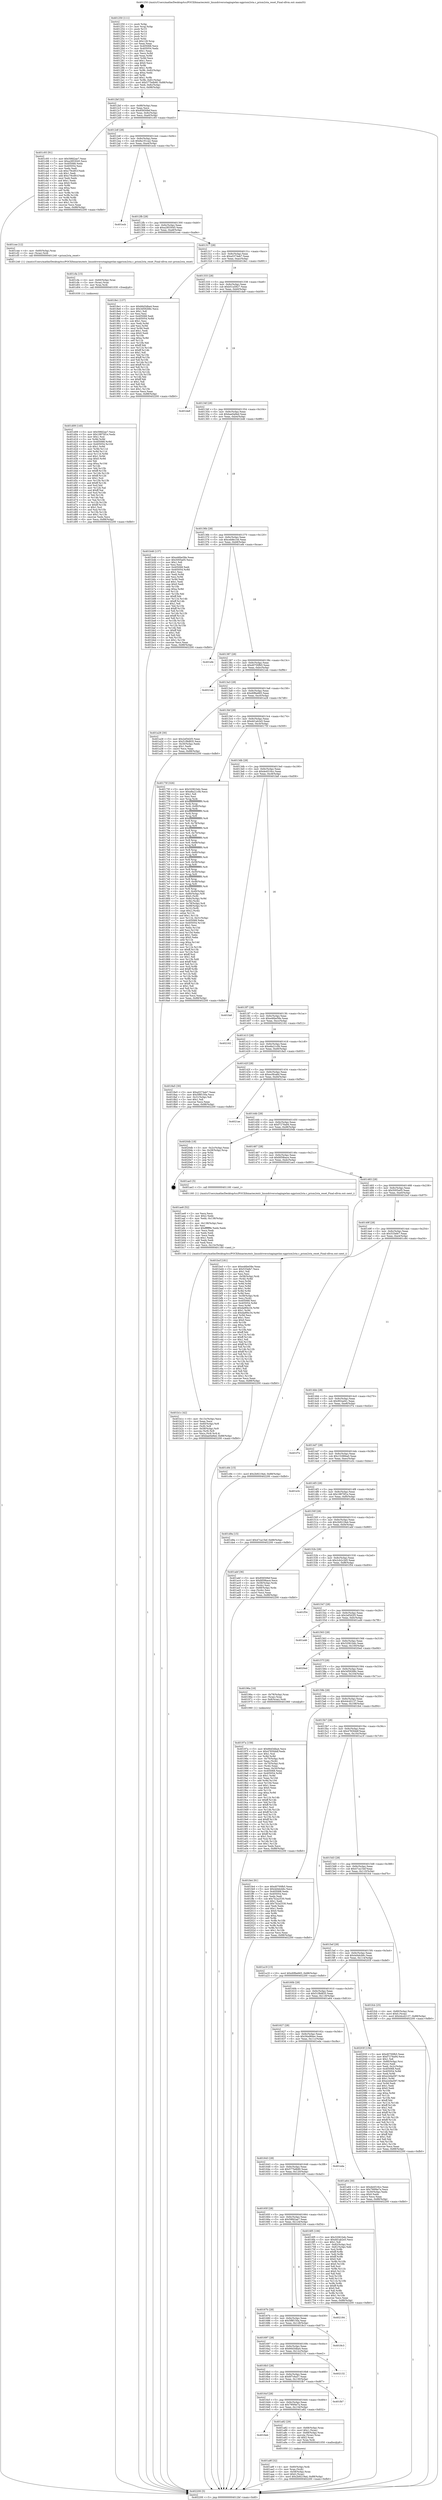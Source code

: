 digraph "0x401250" {
  label = "0x401250 (/mnt/c/Users/mathe/Desktop/tcc/POCII/binaries/extr_linuxdriversstagingwlan-ngprism2sta.c_prism2sta_reset_Final-ollvm.out::main(0))"
  labelloc = "t"
  node[shape=record]

  Entry [label="",width=0.3,height=0.3,shape=circle,fillcolor=black,style=filled]
  "0x4012bf" [label="{
     0x4012bf [32]\l
     | [instrs]\l
     &nbsp;&nbsp;0x4012bf \<+6\>: mov -0x88(%rbp),%eax\l
     &nbsp;&nbsp;0x4012c5 \<+2\>: mov %eax,%ecx\l
     &nbsp;&nbsp;0x4012c7 \<+6\>: sub $0x85650fef,%ecx\l
     &nbsp;&nbsp;0x4012cd \<+6\>: mov %eax,-0x9c(%rbp)\l
     &nbsp;&nbsp;0x4012d3 \<+6\>: mov %ecx,-0xa0(%rbp)\l
     &nbsp;&nbsp;0x4012d9 \<+6\>: je 0000000000401c93 \<main+0xa43\>\l
  }"]
  "0x401c93" [label="{
     0x401c93 [91]\l
     | [instrs]\l
     &nbsp;&nbsp;0x401c93 \<+5\>: mov $0x59fd2ae7,%eax\l
     &nbsp;&nbsp;0x401c98 \<+5\>: mov $0xa2853045,%ecx\l
     &nbsp;&nbsp;0x401c9d \<+7\>: mov 0x405068,%edx\l
     &nbsp;&nbsp;0x401ca4 \<+7\>: mov 0x405054,%esi\l
     &nbsp;&nbsp;0x401cab \<+2\>: mov %edx,%edi\l
     &nbsp;&nbsp;0x401cad \<+6\>: sub $0xc79cd91f,%edi\l
     &nbsp;&nbsp;0x401cb3 \<+3\>: sub $0x1,%edi\l
     &nbsp;&nbsp;0x401cb6 \<+6\>: add $0xc79cd91f,%edi\l
     &nbsp;&nbsp;0x401cbc \<+3\>: imul %edi,%edx\l
     &nbsp;&nbsp;0x401cbf \<+3\>: and $0x1,%edx\l
     &nbsp;&nbsp;0x401cc2 \<+3\>: cmp $0x0,%edx\l
     &nbsp;&nbsp;0x401cc5 \<+4\>: sete %r8b\l
     &nbsp;&nbsp;0x401cc9 \<+3\>: cmp $0xa,%esi\l
     &nbsp;&nbsp;0x401ccc \<+4\>: setl %r9b\l
     &nbsp;&nbsp;0x401cd0 \<+3\>: mov %r8b,%r10b\l
     &nbsp;&nbsp;0x401cd3 \<+3\>: and %r9b,%r10b\l
     &nbsp;&nbsp;0x401cd6 \<+3\>: xor %r9b,%r8b\l
     &nbsp;&nbsp;0x401cd9 \<+3\>: or %r8b,%r10b\l
     &nbsp;&nbsp;0x401cdc \<+4\>: test $0x1,%r10b\l
     &nbsp;&nbsp;0x401ce0 \<+3\>: cmovne %ecx,%eax\l
     &nbsp;&nbsp;0x401ce3 \<+6\>: mov %eax,-0x88(%rbp)\l
     &nbsp;&nbsp;0x401ce9 \<+5\>: jmp 0000000000402200 \<main+0xfb0\>\l
  }"]
  "0x4012df" [label="{
     0x4012df [28]\l
     | [instrs]\l
     &nbsp;&nbsp;0x4012df \<+5\>: jmp 00000000004012e4 \<main+0x94\>\l
     &nbsp;&nbsp;0x4012e4 \<+6\>: mov -0x9c(%rbp),%eax\l
     &nbsp;&nbsp;0x4012ea \<+5\>: sub $0x8a191ca2,%eax\l
     &nbsp;&nbsp;0x4012ef \<+6\>: mov %eax,-0xa4(%rbp)\l
     &nbsp;&nbsp;0x4012f5 \<+6\>: je 0000000000401ecb \<main+0xc7b\>\l
  }"]
  Exit [label="",width=0.3,height=0.3,shape=circle,fillcolor=black,style=filled,peripheries=2]
  "0x401ecb" [label="{
     0x401ecb\l
  }", style=dashed]
  "0x4012fb" [label="{
     0x4012fb [28]\l
     | [instrs]\l
     &nbsp;&nbsp;0x4012fb \<+5\>: jmp 0000000000401300 \<main+0xb0\>\l
     &nbsp;&nbsp;0x401300 \<+6\>: mov -0x9c(%rbp),%eax\l
     &nbsp;&nbsp;0x401306 \<+5\>: sub $0xa2853045,%eax\l
     &nbsp;&nbsp;0x40130b \<+6\>: mov %eax,-0xa8(%rbp)\l
     &nbsp;&nbsp;0x401311 \<+6\>: je 0000000000401cee \<main+0xa9e\>\l
  }"]
  "0x401d09" [label="{
     0x401d09 [145]\l
     | [instrs]\l
     &nbsp;&nbsp;0x401d09 \<+5\>: mov $0x59fd2ae7,%ecx\l
     &nbsp;&nbsp;0x401d0e \<+5\>: mov $0x19870f1e,%edx\l
     &nbsp;&nbsp;0x401d13 \<+3\>: mov $0x1,%sil\l
     &nbsp;&nbsp;0x401d16 \<+3\>: xor %r8d,%r8d\l
     &nbsp;&nbsp;0x401d19 \<+8\>: mov 0x405068,%r9d\l
     &nbsp;&nbsp;0x401d21 \<+8\>: mov 0x405054,%r10d\l
     &nbsp;&nbsp;0x401d29 \<+4\>: sub $0x1,%r8d\l
     &nbsp;&nbsp;0x401d2d \<+3\>: mov %r9d,%r11d\l
     &nbsp;&nbsp;0x401d30 \<+3\>: add %r8d,%r11d\l
     &nbsp;&nbsp;0x401d33 \<+4\>: imul %r11d,%r9d\l
     &nbsp;&nbsp;0x401d37 \<+4\>: and $0x1,%r9d\l
     &nbsp;&nbsp;0x401d3b \<+4\>: cmp $0x0,%r9d\l
     &nbsp;&nbsp;0x401d3f \<+3\>: sete %bl\l
     &nbsp;&nbsp;0x401d42 \<+4\>: cmp $0xa,%r10d\l
     &nbsp;&nbsp;0x401d46 \<+4\>: setl %r14b\l
     &nbsp;&nbsp;0x401d4a \<+3\>: mov %bl,%r15b\l
     &nbsp;&nbsp;0x401d4d \<+4\>: xor $0xff,%r15b\l
     &nbsp;&nbsp;0x401d51 \<+3\>: mov %r14b,%r12b\l
     &nbsp;&nbsp;0x401d54 \<+4\>: xor $0xff,%r12b\l
     &nbsp;&nbsp;0x401d58 \<+4\>: xor $0x1,%sil\l
     &nbsp;&nbsp;0x401d5c \<+3\>: mov %r15b,%r13b\l
     &nbsp;&nbsp;0x401d5f \<+4\>: and $0xff,%r13b\l
     &nbsp;&nbsp;0x401d63 \<+3\>: and %sil,%bl\l
     &nbsp;&nbsp;0x401d66 \<+3\>: mov %r12b,%al\l
     &nbsp;&nbsp;0x401d69 \<+2\>: and $0xff,%al\l
     &nbsp;&nbsp;0x401d6b \<+3\>: and %sil,%r14b\l
     &nbsp;&nbsp;0x401d6e \<+3\>: or %bl,%r13b\l
     &nbsp;&nbsp;0x401d71 \<+3\>: or %r14b,%al\l
     &nbsp;&nbsp;0x401d74 \<+3\>: xor %al,%r13b\l
     &nbsp;&nbsp;0x401d77 \<+3\>: or %r12b,%r15b\l
     &nbsp;&nbsp;0x401d7a \<+4\>: xor $0xff,%r15b\l
     &nbsp;&nbsp;0x401d7e \<+4\>: or $0x1,%sil\l
     &nbsp;&nbsp;0x401d82 \<+3\>: and %sil,%r15b\l
     &nbsp;&nbsp;0x401d85 \<+3\>: or %r15b,%r13b\l
     &nbsp;&nbsp;0x401d88 \<+4\>: test $0x1,%r13b\l
     &nbsp;&nbsp;0x401d8c \<+3\>: cmovne %edx,%ecx\l
     &nbsp;&nbsp;0x401d8f \<+6\>: mov %ecx,-0x88(%rbp)\l
     &nbsp;&nbsp;0x401d95 \<+5\>: jmp 0000000000402200 \<main+0xfb0\>\l
  }"]
  "0x401cee" [label="{
     0x401cee [12]\l
     | [instrs]\l
     &nbsp;&nbsp;0x401cee \<+4\>: mov -0x60(%rbp),%rax\l
     &nbsp;&nbsp;0x401cf2 \<+3\>: mov (%rax),%rdi\l
     &nbsp;&nbsp;0x401cf5 \<+5\>: call 0000000000401240 \<prism2sta_reset\>\l
     | [calls]\l
     &nbsp;&nbsp;0x401240 \{1\} (/mnt/c/Users/mathe/Desktop/tcc/POCII/binaries/extr_linuxdriversstagingwlan-ngprism2sta.c_prism2sta_reset_Final-ollvm.out::prism2sta_reset)\l
  }"]
  "0x401317" [label="{
     0x401317 [28]\l
     | [instrs]\l
     &nbsp;&nbsp;0x401317 \<+5\>: jmp 000000000040131c \<main+0xcc\>\l
     &nbsp;&nbsp;0x40131c \<+6\>: mov -0x9c(%rbp),%eax\l
     &nbsp;&nbsp;0x401322 \<+5\>: sub $0xa5374ab7,%eax\l
     &nbsp;&nbsp;0x401327 \<+6\>: mov %eax,-0xac(%rbp)\l
     &nbsp;&nbsp;0x40132d \<+6\>: je 00000000004018e1 \<main+0x691\>\l
  }"]
  "0x401cfa" [label="{
     0x401cfa [15]\l
     | [instrs]\l
     &nbsp;&nbsp;0x401cfa \<+4\>: mov -0x60(%rbp),%rax\l
     &nbsp;&nbsp;0x401cfe \<+3\>: mov (%rax),%rax\l
     &nbsp;&nbsp;0x401d01 \<+3\>: mov %rax,%rdi\l
     &nbsp;&nbsp;0x401d04 \<+5\>: call 0000000000401030 \<free@plt\>\l
     | [calls]\l
     &nbsp;&nbsp;0x401030 \{1\} (unknown)\l
  }"]
  "0x4018e1" [label="{
     0x4018e1 [137]\l
     | [instrs]\l
     &nbsp;&nbsp;0x4018e1 \<+5\>: mov $0x66d3dba4,%eax\l
     &nbsp;&nbsp;0x4018e6 \<+5\>: mov $0x3d59268c,%ecx\l
     &nbsp;&nbsp;0x4018eb \<+2\>: mov $0x1,%dl\l
     &nbsp;&nbsp;0x4018ed \<+2\>: xor %esi,%esi\l
     &nbsp;&nbsp;0x4018ef \<+7\>: mov 0x405068,%edi\l
     &nbsp;&nbsp;0x4018f6 \<+8\>: mov 0x405054,%r8d\l
     &nbsp;&nbsp;0x4018fe \<+3\>: sub $0x1,%esi\l
     &nbsp;&nbsp;0x401901 \<+3\>: mov %edi,%r9d\l
     &nbsp;&nbsp;0x401904 \<+3\>: add %esi,%r9d\l
     &nbsp;&nbsp;0x401907 \<+4\>: imul %r9d,%edi\l
     &nbsp;&nbsp;0x40190b \<+3\>: and $0x1,%edi\l
     &nbsp;&nbsp;0x40190e \<+3\>: cmp $0x0,%edi\l
     &nbsp;&nbsp;0x401911 \<+4\>: sete %r10b\l
     &nbsp;&nbsp;0x401915 \<+4\>: cmp $0xa,%r8d\l
     &nbsp;&nbsp;0x401919 \<+4\>: setl %r11b\l
     &nbsp;&nbsp;0x40191d \<+3\>: mov %r10b,%bl\l
     &nbsp;&nbsp;0x401920 \<+3\>: xor $0xff,%bl\l
     &nbsp;&nbsp;0x401923 \<+3\>: mov %r11b,%r14b\l
     &nbsp;&nbsp;0x401926 \<+4\>: xor $0xff,%r14b\l
     &nbsp;&nbsp;0x40192a \<+3\>: xor $0x1,%dl\l
     &nbsp;&nbsp;0x40192d \<+3\>: mov %bl,%r15b\l
     &nbsp;&nbsp;0x401930 \<+4\>: and $0xff,%r15b\l
     &nbsp;&nbsp;0x401934 \<+3\>: and %dl,%r10b\l
     &nbsp;&nbsp;0x401937 \<+3\>: mov %r14b,%r12b\l
     &nbsp;&nbsp;0x40193a \<+4\>: and $0xff,%r12b\l
     &nbsp;&nbsp;0x40193e \<+3\>: and %dl,%r11b\l
     &nbsp;&nbsp;0x401941 \<+3\>: or %r10b,%r15b\l
     &nbsp;&nbsp;0x401944 \<+3\>: or %r11b,%r12b\l
     &nbsp;&nbsp;0x401947 \<+3\>: xor %r12b,%r15b\l
     &nbsp;&nbsp;0x40194a \<+3\>: or %r14b,%bl\l
     &nbsp;&nbsp;0x40194d \<+3\>: xor $0xff,%bl\l
     &nbsp;&nbsp;0x401950 \<+3\>: or $0x1,%dl\l
     &nbsp;&nbsp;0x401953 \<+2\>: and %dl,%bl\l
     &nbsp;&nbsp;0x401955 \<+3\>: or %bl,%r15b\l
     &nbsp;&nbsp;0x401958 \<+4\>: test $0x1,%r15b\l
     &nbsp;&nbsp;0x40195c \<+3\>: cmovne %ecx,%eax\l
     &nbsp;&nbsp;0x40195f \<+6\>: mov %eax,-0x88(%rbp)\l
     &nbsp;&nbsp;0x401965 \<+5\>: jmp 0000000000402200 \<main+0xfb0\>\l
  }"]
  "0x401333" [label="{
     0x401333 [28]\l
     | [instrs]\l
     &nbsp;&nbsp;0x401333 \<+5\>: jmp 0000000000401338 \<main+0xe8\>\l
     &nbsp;&nbsp;0x401338 \<+6\>: mov -0x9c(%rbp),%eax\l
     &nbsp;&nbsp;0x40133e \<+5\>: sub $0xb51a5827,%eax\l
     &nbsp;&nbsp;0x401343 \<+6\>: mov %eax,-0xb0(%rbp)\l
     &nbsp;&nbsp;0x401349 \<+6\>: je 0000000000401da9 \<main+0xb59\>\l
  }"]
  "0x401b1c" [label="{
     0x401b1c [42]\l
     | [instrs]\l
     &nbsp;&nbsp;0x401b1c \<+6\>: mov -0x13c(%rbp),%ecx\l
     &nbsp;&nbsp;0x401b22 \<+3\>: imul %eax,%ecx\l
     &nbsp;&nbsp;0x401b25 \<+4\>: mov -0x60(%rbp),%r8\l
     &nbsp;&nbsp;0x401b29 \<+3\>: mov (%r8),%r8\l
     &nbsp;&nbsp;0x401b2c \<+4\>: mov -0x58(%rbp),%r9\l
     &nbsp;&nbsp;0x401b30 \<+3\>: movslq (%r9),%r9\l
     &nbsp;&nbsp;0x401b33 \<+4\>: mov %ecx,(%r8,%r9,4)\l
     &nbsp;&nbsp;0x401b37 \<+10\>: movl $0xbae0a9ed,-0x88(%rbp)\l
     &nbsp;&nbsp;0x401b41 \<+5\>: jmp 0000000000402200 \<main+0xfb0\>\l
  }"]
  "0x401da9" [label="{
     0x401da9\l
  }", style=dashed]
  "0x40134f" [label="{
     0x40134f [28]\l
     | [instrs]\l
     &nbsp;&nbsp;0x40134f \<+5\>: jmp 0000000000401354 \<main+0x104\>\l
     &nbsp;&nbsp;0x401354 \<+6\>: mov -0x9c(%rbp),%eax\l
     &nbsp;&nbsp;0x40135a \<+5\>: sub $0xbae0a9ed,%eax\l
     &nbsp;&nbsp;0x40135f \<+6\>: mov %eax,-0xb4(%rbp)\l
     &nbsp;&nbsp;0x401365 \<+6\>: je 0000000000401b46 \<main+0x8f6\>\l
  }"]
  "0x401ae8" [label="{
     0x401ae8 [52]\l
     | [instrs]\l
     &nbsp;&nbsp;0x401ae8 \<+2\>: xor %ecx,%ecx\l
     &nbsp;&nbsp;0x401aea \<+5\>: mov $0x2,%edx\l
     &nbsp;&nbsp;0x401aef \<+6\>: mov %edx,-0x138(%rbp)\l
     &nbsp;&nbsp;0x401af5 \<+1\>: cltd\l
     &nbsp;&nbsp;0x401af6 \<+6\>: mov -0x138(%rbp),%esi\l
     &nbsp;&nbsp;0x401afc \<+2\>: idiv %esi\l
     &nbsp;&nbsp;0x401afe \<+6\>: imul $0xfffffffe,%edx,%edx\l
     &nbsp;&nbsp;0x401b04 \<+2\>: mov %ecx,%edi\l
     &nbsp;&nbsp;0x401b06 \<+2\>: sub %edx,%edi\l
     &nbsp;&nbsp;0x401b08 \<+2\>: mov %ecx,%edx\l
     &nbsp;&nbsp;0x401b0a \<+3\>: sub $0x1,%edx\l
     &nbsp;&nbsp;0x401b0d \<+2\>: add %edx,%edi\l
     &nbsp;&nbsp;0x401b0f \<+2\>: sub %edi,%ecx\l
     &nbsp;&nbsp;0x401b11 \<+6\>: mov %ecx,-0x13c(%rbp)\l
     &nbsp;&nbsp;0x401b17 \<+5\>: call 0000000000401160 \<next_i\>\l
     | [calls]\l
     &nbsp;&nbsp;0x401160 \{1\} (/mnt/c/Users/mathe/Desktop/tcc/POCII/binaries/extr_linuxdriversstagingwlan-ngprism2sta.c_prism2sta_reset_Final-ollvm.out::next_i)\l
  }"]
  "0x401b46" [label="{
     0x401b46 [137]\l
     | [instrs]\l
     &nbsp;&nbsp;0x401b46 \<+5\>: mov $0xe46be58e,%eax\l
     &nbsp;&nbsp;0x401b4b \<+5\>: mov $0x5005a05,%ecx\l
     &nbsp;&nbsp;0x401b50 \<+2\>: mov $0x1,%dl\l
     &nbsp;&nbsp;0x401b52 \<+2\>: xor %esi,%esi\l
     &nbsp;&nbsp;0x401b54 \<+7\>: mov 0x405068,%edi\l
     &nbsp;&nbsp;0x401b5b \<+8\>: mov 0x405054,%r8d\l
     &nbsp;&nbsp;0x401b63 \<+3\>: sub $0x1,%esi\l
     &nbsp;&nbsp;0x401b66 \<+3\>: mov %edi,%r9d\l
     &nbsp;&nbsp;0x401b69 \<+3\>: add %esi,%r9d\l
     &nbsp;&nbsp;0x401b6c \<+4\>: imul %r9d,%edi\l
     &nbsp;&nbsp;0x401b70 \<+3\>: and $0x1,%edi\l
     &nbsp;&nbsp;0x401b73 \<+3\>: cmp $0x0,%edi\l
     &nbsp;&nbsp;0x401b76 \<+4\>: sete %r10b\l
     &nbsp;&nbsp;0x401b7a \<+4\>: cmp $0xa,%r8d\l
     &nbsp;&nbsp;0x401b7e \<+4\>: setl %r11b\l
     &nbsp;&nbsp;0x401b82 \<+3\>: mov %r10b,%bl\l
     &nbsp;&nbsp;0x401b85 \<+3\>: xor $0xff,%bl\l
     &nbsp;&nbsp;0x401b88 \<+3\>: mov %r11b,%r14b\l
     &nbsp;&nbsp;0x401b8b \<+4\>: xor $0xff,%r14b\l
     &nbsp;&nbsp;0x401b8f \<+3\>: xor $0x1,%dl\l
     &nbsp;&nbsp;0x401b92 \<+3\>: mov %bl,%r15b\l
     &nbsp;&nbsp;0x401b95 \<+4\>: and $0xff,%r15b\l
     &nbsp;&nbsp;0x401b99 \<+3\>: and %dl,%r10b\l
     &nbsp;&nbsp;0x401b9c \<+3\>: mov %r14b,%r12b\l
     &nbsp;&nbsp;0x401b9f \<+4\>: and $0xff,%r12b\l
     &nbsp;&nbsp;0x401ba3 \<+3\>: and %dl,%r11b\l
     &nbsp;&nbsp;0x401ba6 \<+3\>: or %r10b,%r15b\l
     &nbsp;&nbsp;0x401ba9 \<+3\>: or %r11b,%r12b\l
     &nbsp;&nbsp;0x401bac \<+3\>: xor %r12b,%r15b\l
     &nbsp;&nbsp;0x401baf \<+3\>: or %r14b,%bl\l
     &nbsp;&nbsp;0x401bb2 \<+3\>: xor $0xff,%bl\l
     &nbsp;&nbsp;0x401bb5 \<+3\>: or $0x1,%dl\l
     &nbsp;&nbsp;0x401bb8 \<+2\>: and %dl,%bl\l
     &nbsp;&nbsp;0x401bba \<+3\>: or %bl,%r15b\l
     &nbsp;&nbsp;0x401bbd \<+4\>: test $0x1,%r15b\l
     &nbsp;&nbsp;0x401bc1 \<+3\>: cmovne %ecx,%eax\l
     &nbsp;&nbsp;0x401bc4 \<+6\>: mov %eax,-0x88(%rbp)\l
     &nbsp;&nbsp;0x401bca \<+5\>: jmp 0000000000402200 \<main+0xfb0\>\l
  }"]
  "0x40136b" [label="{
     0x40136b [28]\l
     | [instrs]\l
     &nbsp;&nbsp;0x40136b \<+5\>: jmp 0000000000401370 \<main+0x120\>\l
     &nbsp;&nbsp;0x401370 \<+6\>: mov -0x9c(%rbp),%eax\l
     &nbsp;&nbsp;0x401376 \<+5\>: sub $0xceb8e144,%eax\l
     &nbsp;&nbsp;0x40137b \<+6\>: mov %eax,-0xb8(%rbp)\l
     &nbsp;&nbsp;0x401381 \<+6\>: je 0000000000401efe \<main+0xcae\>\l
  }"]
  "0x401a9f" [label="{
     0x401a9f [32]\l
     | [instrs]\l
     &nbsp;&nbsp;0x401a9f \<+4\>: mov -0x60(%rbp),%rdi\l
     &nbsp;&nbsp;0x401aa3 \<+3\>: mov %rax,(%rdi)\l
     &nbsp;&nbsp;0x401aa6 \<+4\>: mov -0x58(%rbp),%rax\l
     &nbsp;&nbsp;0x401aaa \<+6\>: movl $0x0,(%rax)\l
     &nbsp;&nbsp;0x401ab0 \<+10\>: movl $0x2b9219a4,-0x88(%rbp)\l
     &nbsp;&nbsp;0x401aba \<+5\>: jmp 0000000000402200 \<main+0xfb0\>\l
  }"]
  "0x401efe" [label="{
     0x401efe\l
  }", style=dashed]
  "0x401387" [label="{
     0x401387 [28]\l
     | [instrs]\l
     &nbsp;&nbsp;0x401387 \<+5\>: jmp 000000000040138c \<main+0x13c\>\l
     &nbsp;&nbsp;0x40138c \<+6\>: mov -0x9c(%rbp),%eax\l
     &nbsp;&nbsp;0x401392 \<+5\>: sub $0xd0700fb5,%eax\l
     &nbsp;&nbsp;0x401397 \<+6\>: mov %eax,-0xbc(%rbp)\l
     &nbsp;&nbsp;0x40139d \<+6\>: je 00000000004021eb \<main+0xf9b\>\l
  }"]
  "0x4016eb" [label="{
     0x4016eb\l
  }", style=dashed]
  "0x4021eb" [label="{
     0x4021eb\l
  }", style=dashed]
  "0x4013a3" [label="{
     0x4013a3 [28]\l
     | [instrs]\l
     &nbsp;&nbsp;0x4013a3 \<+5\>: jmp 00000000004013a8 \<main+0x158\>\l
     &nbsp;&nbsp;0x4013a8 \<+6\>: mov -0x9c(%rbp),%eax\l
     &nbsp;&nbsp;0x4013ae \<+5\>: sub $0xd0fbe665,%eax\l
     &nbsp;&nbsp;0x4013b3 \<+6\>: mov %eax,-0xc0(%rbp)\l
     &nbsp;&nbsp;0x4013b9 \<+6\>: je 0000000000401a28 \<main+0x7d8\>\l
  }"]
  "0x401a82" [label="{
     0x401a82 [29]\l
     | [instrs]\l
     &nbsp;&nbsp;0x401a82 \<+4\>: mov -0x68(%rbp),%rax\l
     &nbsp;&nbsp;0x401a86 \<+6\>: movl $0x1,(%rax)\l
     &nbsp;&nbsp;0x401a8c \<+4\>: mov -0x68(%rbp),%rax\l
     &nbsp;&nbsp;0x401a90 \<+3\>: movslq (%rax),%rax\l
     &nbsp;&nbsp;0x401a93 \<+4\>: shl $0x2,%rax\l
     &nbsp;&nbsp;0x401a97 \<+3\>: mov %rax,%rdi\l
     &nbsp;&nbsp;0x401a9a \<+5\>: call 0000000000401050 \<malloc@plt\>\l
     | [calls]\l
     &nbsp;&nbsp;0x401050 \{1\} (unknown)\l
  }"]
  "0x401a28" [label="{
     0x401a28 [30]\l
     | [instrs]\l
     &nbsp;&nbsp;0x401a28 \<+5\>: mov $0x2ef3d2f3,%eax\l
     &nbsp;&nbsp;0x401a2d \<+5\>: mov $0x51f8d835,%ecx\l
     &nbsp;&nbsp;0x401a32 \<+3\>: mov -0x30(%rbp),%edx\l
     &nbsp;&nbsp;0x401a35 \<+3\>: cmp $0x1,%edx\l
     &nbsp;&nbsp;0x401a38 \<+3\>: cmovl %ecx,%eax\l
     &nbsp;&nbsp;0x401a3b \<+6\>: mov %eax,-0x88(%rbp)\l
     &nbsp;&nbsp;0x401a41 \<+5\>: jmp 0000000000402200 \<main+0xfb0\>\l
  }"]
  "0x4013bf" [label="{
     0x4013bf [28]\l
     | [instrs]\l
     &nbsp;&nbsp;0x4013bf \<+5\>: jmp 00000000004013c4 \<main+0x174\>\l
     &nbsp;&nbsp;0x4013c4 \<+6\>: mov -0x9c(%rbp),%eax\l
     &nbsp;&nbsp;0x4013ca \<+5\>: sub $0xdd1ab2e5,%eax\l
     &nbsp;&nbsp;0x4013cf \<+6\>: mov %eax,-0xc4(%rbp)\l
     &nbsp;&nbsp;0x4013d5 \<+6\>: je 000000000040175f \<main+0x50f\>\l
  }"]
  "0x4016cf" [label="{
     0x4016cf [28]\l
     | [instrs]\l
     &nbsp;&nbsp;0x4016cf \<+5\>: jmp 00000000004016d4 \<main+0x484\>\l
     &nbsp;&nbsp;0x4016d4 \<+6\>: mov -0x9c(%rbp),%eax\l
     &nbsp;&nbsp;0x4016da \<+5\>: sub $0x790f4e7a,%eax\l
     &nbsp;&nbsp;0x4016df \<+6\>: mov %eax,-0x134(%rbp)\l
     &nbsp;&nbsp;0x4016e5 \<+6\>: je 0000000000401a82 \<main+0x832\>\l
  }"]
  "0x40175f" [label="{
     0x40175f [326]\l
     | [instrs]\l
     &nbsp;&nbsp;0x40175f \<+5\>: mov $0x32061bdc,%eax\l
     &nbsp;&nbsp;0x401764 \<+5\>: mov $0xe8a21c0b,%ecx\l
     &nbsp;&nbsp;0x401769 \<+2\>: mov $0x1,%dl\l
     &nbsp;&nbsp;0x40176b \<+2\>: xor %esi,%esi\l
     &nbsp;&nbsp;0x40176d \<+3\>: mov %rsp,%rdi\l
     &nbsp;&nbsp;0x401770 \<+4\>: add $0xfffffffffffffff0,%rdi\l
     &nbsp;&nbsp;0x401774 \<+3\>: mov %rdi,%rsp\l
     &nbsp;&nbsp;0x401777 \<+4\>: mov %rdi,-0x80(%rbp)\l
     &nbsp;&nbsp;0x40177b \<+3\>: mov %rsp,%rdi\l
     &nbsp;&nbsp;0x40177e \<+4\>: add $0xfffffffffffffff0,%rdi\l
     &nbsp;&nbsp;0x401782 \<+3\>: mov %rdi,%rsp\l
     &nbsp;&nbsp;0x401785 \<+3\>: mov %rsp,%r8\l
     &nbsp;&nbsp;0x401788 \<+4\>: add $0xfffffffffffffff0,%r8\l
     &nbsp;&nbsp;0x40178c \<+3\>: mov %r8,%rsp\l
     &nbsp;&nbsp;0x40178f \<+4\>: mov %r8,-0x78(%rbp)\l
     &nbsp;&nbsp;0x401793 \<+3\>: mov %rsp,%r8\l
     &nbsp;&nbsp;0x401796 \<+4\>: add $0xfffffffffffffff0,%r8\l
     &nbsp;&nbsp;0x40179a \<+3\>: mov %r8,%rsp\l
     &nbsp;&nbsp;0x40179d \<+4\>: mov %r8,-0x70(%rbp)\l
     &nbsp;&nbsp;0x4017a1 \<+3\>: mov %rsp,%r8\l
     &nbsp;&nbsp;0x4017a4 \<+4\>: add $0xfffffffffffffff0,%r8\l
     &nbsp;&nbsp;0x4017a8 \<+3\>: mov %r8,%rsp\l
     &nbsp;&nbsp;0x4017ab \<+4\>: mov %r8,-0x68(%rbp)\l
     &nbsp;&nbsp;0x4017af \<+3\>: mov %rsp,%r8\l
     &nbsp;&nbsp;0x4017b2 \<+4\>: add $0xfffffffffffffff0,%r8\l
     &nbsp;&nbsp;0x4017b6 \<+3\>: mov %r8,%rsp\l
     &nbsp;&nbsp;0x4017b9 \<+4\>: mov %r8,-0x60(%rbp)\l
     &nbsp;&nbsp;0x4017bd \<+3\>: mov %rsp,%r8\l
     &nbsp;&nbsp;0x4017c0 \<+4\>: add $0xfffffffffffffff0,%r8\l
     &nbsp;&nbsp;0x4017c4 \<+3\>: mov %r8,%rsp\l
     &nbsp;&nbsp;0x4017c7 \<+4\>: mov %r8,-0x58(%rbp)\l
     &nbsp;&nbsp;0x4017cb \<+3\>: mov %rsp,%r8\l
     &nbsp;&nbsp;0x4017ce \<+4\>: add $0xfffffffffffffff0,%r8\l
     &nbsp;&nbsp;0x4017d2 \<+3\>: mov %r8,%rsp\l
     &nbsp;&nbsp;0x4017d5 \<+4\>: mov %r8,-0x50(%rbp)\l
     &nbsp;&nbsp;0x4017d9 \<+3\>: mov %rsp,%r8\l
     &nbsp;&nbsp;0x4017dc \<+4\>: add $0xfffffffffffffff0,%r8\l
     &nbsp;&nbsp;0x4017e0 \<+3\>: mov %r8,%rsp\l
     &nbsp;&nbsp;0x4017e3 \<+4\>: mov %r8,-0x48(%rbp)\l
     &nbsp;&nbsp;0x4017e7 \<+3\>: mov %rsp,%r8\l
     &nbsp;&nbsp;0x4017ea \<+4\>: add $0xfffffffffffffff0,%r8\l
     &nbsp;&nbsp;0x4017ee \<+3\>: mov %r8,%rsp\l
     &nbsp;&nbsp;0x4017f1 \<+4\>: mov %r8,-0x40(%rbp)\l
     &nbsp;&nbsp;0x4017f5 \<+4\>: mov -0x80(%rbp),%r8\l
     &nbsp;&nbsp;0x4017f9 \<+7\>: movl $0x0,(%r8)\l
     &nbsp;&nbsp;0x401800 \<+7\>: mov -0x8c(%rbp),%r9d\l
     &nbsp;&nbsp;0x401807 \<+3\>: mov %r9d,(%rdi)\l
     &nbsp;&nbsp;0x40180a \<+4\>: mov -0x78(%rbp),%r8\l
     &nbsp;&nbsp;0x40180e \<+7\>: mov -0x98(%rbp),%r10\l
     &nbsp;&nbsp;0x401815 \<+3\>: mov %r10,(%r8)\l
     &nbsp;&nbsp;0x401818 \<+3\>: cmpl $0x2,(%rdi)\l
     &nbsp;&nbsp;0x40181b \<+4\>: setne %r11b\l
     &nbsp;&nbsp;0x40181f \<+4\>: and $0x1,%r11b\l
     &nbsp;&nbsp;0x401823 \<+4\>: mov %r11b,-0x31(%rbp)\l
     &nbsp;&nbsp;0x401827 \<+7\>: mov 0x405068,%ebx\l
     &nbsp;&nbsp;0x40182e \<+8\>: mov 0x405054,%r14d\l
     &nbsp;&nbsp;0x401836 \<+3\>: sub $0x1,%esi\l
     &nbsp;&nbsp;0x401839 \<+3\>: mov %ebx,%r15d\l
     &nbsp;&nbsp;0x40183c \<+3\>: add %esi,%r15d\l
     &nbsp;&nbsp;0x40183f \<+4\>: imul %r15d,%ebx\l
     &nbsp;&nbsp;0x401843 \<+3\>: and $0x1,%ebx\l
     &nbsp;&nbsp;0x401846 \<+3\>: cmp $0x0,%ebx\l
     &nbsp;&nbsp;0x401849 \<+4\>: sete %r11b\l
     &nbsp;&nbsp;0x40184d \<+4\>: cmp $0xa,%r14d\l
     &nbsp;&nbsp;0x401851 \<+4\>: setl %r12b\l
     &nbsp;&nbsp;0x401855 \<+3\>: mov %r11b,%r13b\l
     &nbsp;&nbsp;0x401858 \<+4\>: xor $0xff,%r13b\l
     &nbsp;&nbsp;0x40185c \<+3\>: mov %r12b,%sil\l
     &nbsp;&nbsp;0x40185f \<+4\>: xor $0xff,%sil\l
     &nbsp;&nbsp;0x401863 \<+3\>: xor $0x1,%dl\l
     &nbsp;&nbsp;0x401866 \<+3\>: mov %r13b,%dil\l
     &nbsp;&nbsp;0x401869 \<+4\>: and $0xff,%dil\l
     &nbsp;&nbsp;0x40186d \<+3\>: and %dl,%r11b\l
     &nbsp;&nbsp;0x401870 \<+3\>: mov %sil,%r8b\l
     &nbsp;&nbsp;0x401873 \<+4\>: and $0xff,%r8b\l
     &nbsp;&nbsp;0x401877 \<+3\>: and %dl,%r12b\l
     &nbsp;&nbsp;0x40187a \<+3\>: or %r11b,%dil\l
     &nbsp;&nbsp;0x40187d \<+3\>: or %r12b,%r8b\l
     &nbsp;&nbsp;0x401880 \<+3\>: xor %r8b,%dil\l
     &nbsp;&nbsp;0x401883 \<+3\>: or %sil,%r13b\l
     &nbsp;&nbsp;0x401886 \<+4\>: xor $0xff,%r13b\l
     &nbsp;&nbsp;0x40188a \<+3\>: or $0x1,%dl\l
     &nbsp;&nbsp;0x40188d \<+3\>: and %dl,%r13b\l
     &nbsp;&nbsp;0x401890 \<+3\>: or %r13b,%dil\l
     &nbsp;&nbsp;0x401893 \<+4\>: test $0x1,%dil\l
     &nbsp;&nbsp;0x401897 \<+3\>: cmovne %ecx,%eax\l
     &nbsp;&nbsp;0x40189a \<+6\>: mov %eax,-0x88(%rbp)\l
     &nbsp;&nbsp;0x4018a0 \<+5\>: jmp 0000000000402200 \<main+0xfb0\>\l
  }"]
  "0x4013db" [label="{
     0x4013db [28]\l
     | [instrs]\l
     &nbsp;&nbsp;0x4013db \<+5\>: jmp 00000000004013e0 \<main+0x190\>\l
     &nbsp;&nbsp;0x4013e0 \<+6\>: mov -0x9c(%rbp),%eax\l
     &nbsp;&nbsp;0x4013e6 \<+5\>: sub $0xde4516cc,%eax\l
     &nbsp;&nbsp;0x4013eb \<+6\>: mov %eax,-0xc8(%rbp)\l
     &nbsp;&nbsp;0x4013f1 \<+6\>: je 0000000000401fa8 \<main+0xd58\>\l
  }"]
  "0x401fb7" [label="{
     0x401fb7\l
  }", style=dashed]
  "0x401fa8" [label="{
     0x401fa8\l
  }", style=dashed]
  "0x4013f7" [label="{
     0x4013f7 [28]\l
     | [instrs]\l
     &nbsp;&nbsp;0x4013f7 \<+5\>: jmp 00000000004013fc \<main+0x1ac\>\l
     &nbsp;&nbsp;0x4013fc \<+6\>: mov -0x9c(%rbp),%eax\l
     &nbsp;&nbsp;0x401402 \<+5\>: sub $0xe46be58e,%eax\l
     &nbsp;&nbsp;0x401407 \<+6\>: mov %eax,-0xcc(%rbp)\l
     &nbsp;&nbsp;0x40140d \<+6\>: je 0000000000402162 \<main+0xf12\>\l
  }"]
  "0x4016b3" [label="{
     0x4016b3 [28]\l
     | [instrs]\l
     &nbsp;&nbsp;0x4016b3 \<+5\>: jmp 00000000004016b8 \<main+0x468\>\l
     &nbsp;&nbsp;0x4016b8 \<+6\>: mov -0x9c(%rbp),%eax\l
     &nbsp;&nbsp;0x4016be \<+5\>: sub $0x6f7c6a57,%eax\l
     &nbsp;&nbsp;0x4016c3 \<+6\>: mov %eax,-0x130(%rbp)\l
     &nbsp;&nbsp;0x4016c9 \<+6\>: je 0000000000401fb7 \<main+0xd67\>\l
  }"]
  "0x402162" [label="{
     0x402162\l
  }", style=dashed]
  "0x401413" [label="{
     0x401413 [28]\l
     | [instrs]\l
     &nbsp;&nbsp;0x401413 \<+5\>: jmp 0000000000401418 \<main+0x1c8\>\l
     &nbsp;&nbsp;0x401418 \<+6\>: mov -0x9c(%rbp),%eax\l
     &nbsp;&nbsp;0x40141e \<+5\>: sub $0xe8a21c0b,%eax\l
     &nbsp;&nbsp;0x401423 \<+6\>: mov %eax,-0xd0(%rbp)\l
     &nbsp;&nbsp;0x401429 \<+6\>: je 00000000004018a5 \<main+0x655\>\l
  }"]
  "0x402132" [label="{
     0x402132\l
  }", style=dashed]
  "0x4018a5" [label="{
     0x4018a5 [30]\l
     | [instrs]\l
     &nbsp;&nbsp;0x4018a5 \<+5\>: mov $0xa5374ab7,%eax\l
     &nbsp;&nbsp;0x4018aa \<+5\>: mov $0x5f8f150a,%ecx\l
     &nbsp;&nbsp;0x4018af \<+3\>: mov -0x31(%rbp),%dl\l
     &nbsp;&nbsp;0x4018b2 \<+3\>: test $0x1,%dl\l
     &nbsp;&nbsp;0x4018b5 \<+3\>: cmovne %ecx,%eax\l
     &nbsp;&nbsp;0x4018b8 \<+6\>: mov %eax,-0x88(%rbp)\l
     &nbsp;&nbsp;0x4018be \<+5\>: jmp 0000000000402200 \<main+0xfb0\>\l
  }"]
  "0x40142f" [label="{
     0x40142f [28]\l
     | [instrs]\l
     &nbsp;&nbsp;0x40142f \<+5\>: jmp 0000000000401434 \<main+0x1e4\>\l
     &nbsp;&nbsp;0x401434 \<+6\>: mov -0x9c(%rbp),%eax\l
     &nbsp;&nbsp;0x40143a \<+5\>: sub $0xec0fca6d,%eax\l
     &nbsp;&nbsp;0x40143f \<+6\>: mov %eax,-0xd4(%rbp)\l
     &nbsp;&nbsp;0x401445 \<+6\>: je 00000000004021ae \<main+0xf5e\>\l
  }"]
  "0x401697" [label="{
     0x401697 [28]\l
     | [instrs]\l
     &nbsp;&nbsp;0x401697 \<+5\>: jmp 000000000040169c \<main+0x44c\>\l
     &nbsp;&nbsp;0x40169c \<+6\>: mov -0x9c(%rbp),%eax\l
     &nbsp;&nbsp;0x4016a2 \<+5\>: sub $0x66d3dba4,%eax\l
     &nbsp;&nbsp;0x4016a7 \<+6\>: mov %eax,-0x12c(%rbp)\l
     &nbsp;&nbsp;0x4016ad \<+6\>: je 0000000000402132 \<main+0xee2\>\l
  }"]
  "0x4021ae" [label="{
     0x4021ae\l
  }", style=dashed]
  "0x40144b" [label="{
     0x40144b [28]\l
     | [instrs]\l
     &nbsp;&nbsp;0x40144b \<+5\>: jmp 0000000000401450 \<main+0x200\>\l
     &nbsp;&nbsp;0x401450 \<+6\>: mov -0x9c(%rbp),%eax\l
     &nbsp;&nbsp;0x401456 \<+5\>: sub $0xf7276a94,%eax\l
     &nbsp;&nbsp;0x40145b \<+6\>: mov %eax,-0xd8(%rbp)\l
     &nbsp;&nbsp;0x401461 \<+6\>: je 00000000004020db \<main+0xe8b\>\l
  }"]
  "0x4018c3" [label="{
     0x4018c3\l
  }", style=dashed]
  "0x4020db" [label="{
     0x4020db [18]\l
     | [instrs]\l
     &nbsp;&nbsp;0x4020db \<+3\>: mov -0x2c(%rbp),%eax\l
     &nbsp;&nbsp;0x4020de \<+4\>: lea -0x28(%rbp),%rsp\l
     &nbsp;&nbsp;0x4020e2 \<+1\>: pop %rbx\l
     &nbsp;&nbsp;0x4020e3 \<+2\>: pop %r12\l
     &nbsp;&nbsp;0x4020e5 \<+2\>: pop %r13\l
     &nbsp;&nbsp;0x4020e7 \<+2\>: pop %r14\l
     &nbsp;&nbsp;0x4020e9 \<+2\>: pop %r15\l
     &nbsp;&nbsp;0x4020eb \<+1\>: pop %rbp\l
     &nbsp;&nbsp;0x4020ec \<+1\>: ret\l
  }"]
  "0x401467" [label="{
     0x401467 [28]\l
     | [instrs]\l
     &nbsp;&nbsp;0x401467 \<+5\>: jmp 000000000040146c \<main+0x21c\>\l
     &nbsp;&nbsp;0x40146c \<+6\>: mov -0x9c(%rbp),%eax\l
     &nbsp;&nbsp;0x401472 \<+5\>: sub $0xfd59bace,%eax\l
     &nbsp;&nbsp;0x401477 \<+6\>: mov %eax,-0xdc(%rbp)\l
     &nbsp;&nbsp;0x40147d \<+6\>: je 0000000000401ae3 \<main+0x893\>\l
  }"]
  "0x40167b" [label="{
     0x40167b [28]\l
     | [instrs]\l
     &nbsp;&nbsp;0x40167b \<+5\>: jmp 0000000000401680 \<main+0x430\>\l
     &nbsp;&nbsp;0x401680 \<+6\>: mov -0x9c(%rbp),%eax\l
     &nbsp;&nbsp;0x401686 \<+5\>: sub $0x5f8f150a,%eax\l
     &nbsp;&nbsp;0x40168b \<+6\>: mov %eax,-0x128(%rbp)\l
     &nbsp;&nbsp;0x401691 \<+6\>: je 00000000004018c3 \<main+0x673\>\l
  }"]
  "0x401ae3" [label="{
     0x401ae3 [5]\l
     | [instrs]\l
     &nbsp;&nbsp;0x401ae3 \<+5\>: call 0000000000401160 \<next_i\>\l
     | [calls]\l
     &nbsp;&nbsp;0x401160 \{1\} (/mnt/c/Users/mathe/Desktop/tcc/POCII/binaries/extr_linuxdriversstagingwlan-ngprism2sta.c_prism2sta_reset_Final-ollvm.out::next_i)\l
  }"]
  "0x401483" [label="{
     0x401483 [28]\l
     | [instrs]\l
     &nbsp;&nbsp;0x401483 \<+5\>: jmp 0000000000401488 \<main+0x238\>\l
     &nbsp;&nbsp;0x401488 \<+6\>: mov -0x9c(%rbp),%eax\l
     &nbsp;&nbsp;0x40148e \<+5\>: sub $0x5005a05,%eax\l
     &nbsp;&nbsp;0x401493 \<+6\>: mov %eax,-0xe0(%rbp)\l
     &nbsp;&nbsp;0x401499 \<+6\>: je 0000000000401bcf \<main+0x97f\>\l
  }"]
  "0x402184" [label="{
     0x402184\l
  }", style=dashed]
  "0x401bcf" [label="{
     0x401bcf [181]\l
     | [instrs]\l
     &nbsp;&nbsp;0x401bcf \<+5\>: mov $0xe46be58e,%eax\l
     &nbsp;&nbsp;0x401bd4 \<+5\>: mov $0x533efe7,%ecx\l
     &nbsp;&nbsp;0x401bd9 \<+2\>: mov $0x1,%dl\l
     &nbsp;&nbsp;0x401bdb \<+2\>: xor %esi,%esi\l
     &nbsp;&nbsp;0x401bdd \<+4\>: mov -0x58(%rbp),%rdi\l
     &nbsp;&nbsp;0x401be1 \<+3\>: mov (%rdi),%r8d\l
     &nbsp;&nbsp;0x401be4 \<+3\>: mov %esi,%r9d\l
     &nbsp;&nbsp;0x401be7 \<+3\>: sub %r8d,%r9d\l
     &nbsp;&nbsp;0x401bea \<+3\>: mov %esi,%r8d\l
     &nbsp;&nbsp;0x401bed \<+4\>: sub $0x1,%r8d\l
     &nbsp;&nbsp;0x401bf1 \<+3\>: add %r8d,%r9d\l
     &nbsp;&nbsp;0x401bf4 \<+3\>: sub %r9d,%esi\l
     &nbsp;&nbsp;0x401bf7 \<+4\>: mov -0x58(%rbp),%rdi\l
     &nbsp;&nbsp;0x401bfb \<+2\>: mov %esi,(%rdi)\l
     &nbsp;&nbsp;0x401bfd \<+7\>: mov 0x405068,%esi\l
     &nbsp;&nbsp;0x401c04 \<+8\>: mov 0x405054,%r8d\l
     &nbsp;&nbsp;0x401c0c \<+3\>: mov %esi,%r9d\l
     &nbsp;&nbsp;0x401c0f \<+7\>: add $0xda9f4c34,%r9d\l
     &nbsp;&nbsp;0x401c16 \<+4\>: sub $0x1,%r9d\l
     &nbsp;&nbsp;0x401c1a \<+7\>: sub $0xda9f4c34,%r9d\l
     &nbsp;&nbsp;0x401c21 \<+4\>: imul %r9d,%esi\l
     &nbsp;&nbsp;0x401c25 \<+3\>: and $0x1,%esi\l
     &nbsp;&nbsp;0x401c28 \<+3\>: cmp $0x0,%esi\l
     &nbsp;&nbsp;0x401c2b \<+4\>: sete %r10b\l
     &nbsp;&nbsp;0x401c2f \<+4\>: cmp $0xa,%r8d\l
     &nbsp;&nbsp;0x401c33 \<+4\>: setl %r11b\l
     &nbsp;&nbsp;0x401c37 \<+3\>: mov %r10b,%bl\l
     &nbsp;&nbsp;0x401c3a \<+3\>: xor $0xff,%bl\l
     &nbsp;&nbsp;0x401c3d \<+3\>: mov %r11b,%r14b\l
     &nbsp;&nbsp;0x401c40 \<+4\>: xor $0xff,%r14b\l
     &nbsp;&nbsp;0x401c44 \<+3\>: xor $0x1,%dl\l
     &nbsp;&nbsp;0x401c47 \<+3\>: mov %bl,%r15b\l
     &nbsp;&nbsp;0x401c4a \<+4\>: and $0xff,%r15b\l
     &nbsp;&nbsp;0x401c4e \<+3\>: and %dl,%r10b\l
     &nbsp;&nbsp;0x401c51 \<+3\>: mov %r14b,%r12b\l
     &nbsp;&nbsp;0x401c54 \<+4\>: and $0xff,%r12b\l
     &nbsp;&nbsp;0x401c58 \<+3\>: and %dl,%r11b\l
     &nbsp;&nbsp;0x401c5b \<+3\>: or %r10b,%r15b\l
     &nbsp;&nbsp;0x401c5e \<+3\>: or %r11b,%r12b\l
     &nbsp;&nbsp;0x401c61 \<+3\>: xor %r12b,%r15b\l
     &nbsp;&nbsp;0x401c64 \<+3\>: or %r14b,%bl\l
     &nbsp;&nbsp;0x401c67 \<+3\>: xor $0xff,%bl\l
     &nbsp;&nbsp;0x401c6a \<+3\>: or $0x1,%dl\l
     &nbsp;&nbsp;0x401c6d \<+2\>: and %dl,%bl\l
     &nbsp;&nbsp;0x401c6f \<+3\>: or %bl,%r15b\l
     &nbsp;&nbsp;0x401c72 \<+4\>: test $0x1,%r15b\l
     &nbsp;&nbsp;0x401c76 \<+3\>: cmovne %ecx,%eax\l
     &nbsp;&nbsp;0x401c79 \<+6\>: mov %eax,-0x88(%rbp)\l
     &nbsp;&nbsp;0x401c7f \<+5\>: jmp 0000000000402200 \<main+0xfb0\>\l
  }"]
  "0x40149f" [label="{
     0x40149f [28]\l
     | [instrs]\l
     &nbsp;&nbsp;0x40149f \<+5\>: jmp 00000000004014a4 \<main+0x254\>\l
     &nbsp;&nbsp;0x4014a4 \<+6\>: mov -0x9c(%rbp),%eax\l
     &nbsp;&nbsp;0x4014aa \<+5\>: sub $0x533efe7,%eax\l
     &nbsp;&nbsp;0x4014af \<+6\>: mov %eax,-0xe4(%rbp)\l
     &nbsp;&nbsp;0x4014b5 \<+6\>: je 0000000000401c84 \<main+0xa34\>\l
  }"]
  "0x40197a" [label="{
     0x40197a [159]\l
     | [instrs]\l
     &nbsp;&nbsp;0x40197a \<+5\>: mov $0x66d3dba4,%ecx\l
     &nbsp;&nbsp;0x40197f \<+5\>: mov $0x47830ddf,%edx\l
     &nbsp;&nbsp;0x401984 \<+3\>: mov $0x1,%sil\l
     &nbsp;&nbsp;0x401987 \<+3\>: xor %r8d,%r8d\l
     &nbsp;&nbsp;0x40198a \<+4\>: mov -0x70(%rbp),%rdi\l
     &nbsp;&nbsp;0x40198e \<+2\>: mov %eax,(%rdi)\l
     &nbsp;&nbsp;0x401990 \<+4\>: mov -0x70(%rbp),%rdi\l
     &nbsp;&nbsp;0x401994 \<+2\>: mov (%rdi),%eax\l
     &nbsp;&nbsp;0x401996 \<+3\>: mov %eax,-0x30(%rbp)\l
     &nbsp;&nbsp;0x401999 \<+7\>: mov 0x405068,%eax\l
     &nbsp;&nbsp;0x4019a0 \<+8\>: mov 0x405054,%r9d\l
     &nbsp;&nbsp;0x4019a8 \<+4\>: sub $0x1,%r8d\l
     &nbsp;&nbsp;0x4019ac \<+3\>: mov %eax,%r10d\l
     &nbsp;&nbsp;0x4019af \<+3\>: add %r8d,%r10d\l
     &nbsp;&nbsp;0x4019b2 \<+4\>: imul %r10d,%eax\l
     &nbsp;&nbsp;0x4019b6 \<+3\>: and $0x1,%eax\l
     &nbsp;&nbsp;0x4019b9 \<+3\>: cmp $0x0,%eax\l
     &nbsp;&nbsp;0x4019bc \<+4\>: sete %r11b\l
     &nbsp;&nbsp;0x4019c0 \<+4\>: cmp $0xa,%r9d\l
     &nbsp;&nbsp;0x4019c4 \<+3\>: setl %bl\l
     &nbsp;&nbsp;0x4019c7 \<+3\>: mov %r11b,%r14b\l
     &nbsp;&nbsp;0x4019ca \<+4\>: xor $0xff,%r14b\l
     &nbsp;&nbsp;0x4019ce \<+3\>: mov %bl,%r15b\l
     &nbsp;&nbsp;0x4019d1 \<+4\>: xor $0xff,%r15b\l
     &nbsp;&nbsp;0x4019d5 \<+4\>: xor $0x1,%sil\l
     &nbsp;&nbsp;0x4019d9 \<+3\>: mov %r14b,%r12b\l
     &nbsp;&nbsp;0x4019dc \<+4\>: and $0xff,%r12b\l
     &nbsp;&nbsp;0x4019e0 \<+3\>: and %sil,%r11b\l
     &nbsp;&nbsp;0x4019e3 \<+3\>: mov %r15b,%r13b\l
     &nbsp;&nbsp;0x4019e6 \<+4\>: and $0xff,%r13b\l
     &nbsp;&nbsp;0x4019ea \<+3\>: and %sil,%bl\l
     &nbsp;&nbsp;0x4019ed \<+3\>: or %r11b,%r12b\l
     &nbsp;&nbsp;0x4019f0 \<+3\>: or %bl,%r13b\l
     &nbsp;&nbsp;0x4019f3 \<+3\>: xor %r13b,%r12b\l
     &nbsp;&nbsp;0x4019f6 \<+3\>: or %r15b,%r14b\l
     &nbsp;&nbsp;0x4019f9 \<+4\>: xor $0xff,%r14b\l
     &nbsp;&nbsp;0x4019fd \<+4\>: or $0x1,%sil\l
     &nbsp;&nbsp;0x401a01 \<+3\>: and %sil,%r14b\l
     &nbsp;&nbsp;0x401a04 \<+3\>: or %r14b,%r12b\l
     &nbsp;&nbsp;0x401a07 \<+4\>: test $0x1,%r12b\l
     &nbsp;&nbsp;0x401a0b \<+3\>: cmovne %edx,%ecx\l
     &nbsp;&nbsp;0x401a0e \<+6\>: mov %ecx,-0x88(%rbp)\l
     &nbsp;&nbsp;0x401a14 \<+5\>: jmp 0000000000402200 \<main+0xfb0\>\l
  }"]
  "0x401c84" [label="{
     0x401c84 [15]\l
     | [instrs]\l
     &nbsp;&nbsp;0x401c84 \<+10\>: movl $0x2b9219a4,-0x88(%rbp)\l
     &nbsp;&nbsp;0x401c8e \<+5\>: jmp 0000000000402200 \<main+0xfb0\>\l
  }"]
  "0x4014bb" [label="{
     0x4014bb [28]\l
     | [instrs]\l
     &nbsp;&nbsp;0x4014bb \<+5\>: jmp 00000000004014c0 \<main+0x270\>\l
     &nbsp;&nbsp;0x4014c0 \<+6\>: mov -0x9c(%rbp),%eax\l
     &nbsp;&nbsp;0x4014c6 \<+5\>: sub $0x902ad41,%eax\l
     &nbsp;&nbsp;0x4014cb \<+6\>: mov %eax,-0xe8(%rbp)\l
     &nbsp;&nbsp;0x4014d1 \<+6\>: je 0000000000401f7e \<main+0xd2e\>\l
  }"]
  "0x401250" [label="{
     0x401250 [111]\l
     | [instrs]\l
     &nbsp;&nbsp;0x401250 \<+1\>: push %rbp\l
     &nbsp;&nbsp;0x401251 \<+3\>: mov %rsp,%rbp\l
     &nbsp;&nbsp;0x401254 \<+2\>: push %r15\l
     &nbsp;&nbsp;0x401256 \<+2\>: push %r14\l
     &nbsp;&nbsp;0x401258 \<+2\>: push %r13\l
     &nbsp;&nbsp;0x40125a \<+2\>: push %r12\l
     &nbsp;&nbsp;0x40125c \<+1\>: push %rbx\l
     &nbsp;&nbsp;0x40125d \<+7\>: sub $0x128,%rsp\l
     &nbsp;&nbsp;0x401264 \<+2\>: xor %eax,%eax\l
     &nbsp;&nbsp;0x401266 \<+7\>: mov 0x405068,%ecx\l
     &nbsp;&nbsp;0x40126d \<+7\>: mov 0x405054,%edx\l
     &nbsp;&nbsp;0x401274 \<+3\>: sub $0x1,%eax\l
     &nbsp;&nbsp;0x401277 \<+3\>: mov %ecx,%r8d\l
     &nbsp;&nbsp;0x40127a \<+3\>: add %eax,%r8d\l
     &nbsp;&nbsp;0x40127d \<+4\>: imul %r8d,%ecx\l
     &nbsp;&nbsp;0x401281 \<+3\>: and $0x1,%ecx\l
     &nbsp;&nbsp;0x401284 \<+3\>: cmp $0x0,%ecx\l
     &nbsp;&nbsp;0x401287 \<+4\>: sete %r9b\l
     &nbsp;&nbsp;0x40128b \<+4\>: and $0x1,%r9b\l
     &nbsp;&nbsp;0x40128f \<+7\>: mov %r9b,-0x82(%rbp)\l
     &nbsp;&nbsp;0x401296 \<+3\>: cmp $0xa,%edx\l
     &nbsp;&nbsp;0x401299 \<+4\>: setl %r9b\l
     &nbsp;&nbsp;0x40129d \<+4\>: and $0x1,%r9b\l
     &nbsp;&nbsp;0x4012a1 \<+7\>: mov %r9b,-0x81(%rbp)\l
     &nbsp;&nbsp;0x4012a8 \<+10\>: movl $0x577bdb90,-0x88(%rbp)\l
     &nbsp;&nbsp;0x4012b2 \<+6\>: mov %edi,-0x8c(%rbp)\l
     &nbsp;&nbsp;0x4012b8 \<+7\>: mov %rsi,-0x98(%rbp)\l
  }"]
  "0x401f7e" [label="{
     0x401f7e\l
  }", style=dashed]
  "0x4014d7" [label="{
     0x4014d7 [28]\l
     | [instrs]\l
     &nbsp;&nbsp;0x4014d7 \<+5\>: jmp 00000000004014dc \<main+0x28c\>\l
     &nbsp;&nbsp;0x4014dc \<+6\>: mov -0x9c(%rbp),%eax\l
     &nbsp;&nbsp;0x4014e2 \<+5\>: sub $0x15286ba0,%eax\l
     &nbsp;&nbsp;0x4014e7 \<+6\>: mov %eax,-0xec(%rbp)\l
     &nbsp;&nbsp;0x4014ed \<+6\>: je 0000000000401e3c \<main+0xbec\>\l
  }"]
  "0x402200" [label="{
     0x402200 [5]\l
     | [instrs]\l
     &nbsp;&nbsp;0x402200 \<+5\>: jmp 00000000004012bf \<main+0x6f\>\l
  }"]
  "0x401e3c" [label="{
     0x401e3c\l
  }", style=dashed]
  "0x4014f3" [label="{
     0x4014f3 [28]\l
     | [instrs]\l
     &nbsp;&nbsp;0x4014f3 \<+5\>: jmp 00000000004014f8 \<main+0x2a8\>\l
     &nbsp;&nbsp;0x4014f8 \<+6\>: mov -0x9c(%rbp),%eax\l
     &nbsp;&nbsp;0x4014fe \<+5\>: sub $0x19870f1e,%eax\l
     &nbsp;&nbsp;0x401503 \<+6\>: mov %eax,-0xf0(%rbp)\l
     &nbsp;&nbsp;0x401509 \<+6\>: je 0000000000401d9a \<main+0xb4a\>\l
  }"]
  "0x40165f" [label="{
     0x40165f [28]\l
     | [instrs]\l
     &nbsp;&nbsp;0x40165f \<+5\>: jmp 0000000000401664 \<main+0x414\>\l
     &nbsp;&nbsp;0x401664 \<+6\>: mov -0x9c(%rbp),%eax\l
     &nbsp;&nbsp;0x40166a \<+5\>: sub $0x59fd2ae7,%eax\l
     &nbsp;&nbsp;0x40166f \<+6\>: mov %eax,-0x124(%rbp)\l
     &nbsp;&nbsp;0x401675 \<+6\>: je 0000000000402184 \<main+0xf34\>\l
  }"]
  "0x401d9a" [label="{
     0x401d9a [15]\l
     | [instrs]\l
     &nbsp;&nbsp;0x401d9a \<+10\>: movl $0x47ca15ef,-0x88(%rbp)\l
     &nbsp;&nbsp;0x401da4 \<+5\>: jmp 0000000000402200 \<main+0xfb0\>\l
  }"]
  "0x40150f" [label="{
     0x40150f [28]\l
     | [instrs]\l
     &nbsp;&nbsp;0x40150f \<+5\>: jmp 0000000000401514 \<main+0x2c4\>\l
     &nbsp;&nbsp;0x401514 \<+6\>: mov -0x9c(%rbp),%eax\l
     &nbsp;&nbsp;0x40151a \<+5\>: sub $0x2b9219a4,%eax\l
     &nbsp;&nbsp;0x40151f \<+6\>: mov %eax,-0xf4(%rbp)\l
     &nbsp;&nbsp;0x401525 \<+6\>: je 0000000000401abf \<main+0x86f\>\l
  }"]
  "0x4016f5" [label="{
     0x4016f5 [106]\l
     | [instrs]\l
     &nbsp;&nbsp;0x4016f5 \<+5\>: mov $0x32061bdc,%eax\l
     &nbsp;&nbsp;0x4016fa \<+5\>: mov $0xdd1ab2e5,%ecx\l
     &nbsp;&nbsp;0x4016ff \<+2\>: mov $0x1,%dl\l
     &nbsp;&nbsp;0x401701 \<+7\>: mov -0x82(%rbp),%sil\l
     &nbsp;&nbsp;0x401708 \<+7\>: mov -0x81(%rbp),%dil\l
     &nbsp;&nbsp;0x40170f \<+3\>: mov %sil,%r8b\l
     &nbsp;&nbsp;0x401712 \<+4\>: xor $0xff,%r8b\l
     &nbsp;&nbsp;0x401716 \<+3\>: mov %dil,%r9b\l
     &nbsp;&nbsp;0x401719 \<+4\>: xor $0xff,%r9b\l
     &nbsp;&nbsp;0x40171d \<+3\>: xor $0x0,%dl\l
     &nbsp;&nbsp;0x401720 \<+3\>: mov %r8b,%r10b\l
     &nbsp;&nbsp;0x401723 \<+4\>: and $0x0,%r10b\l
     &nbsp;&nbsp;0x401727 \<+3\>: and %dl,%sil\l
     &nbsp;&nbsp;0x40172a \<+3\>: mov %r9b,%r11b\l
     &nbsp;&nbsp;0x40172d \<+4\>: and $0x0,%r11b\l
     &nbsp;&nbsp;0x401731 \<+3\>: and %dl,%dil\l
     &nbsp;&nbsp;0x401734 \<+3\>: or %sil,%r10b\l
     &nbsp;&nbsp;0x401737 \<+3\>: or %dil,%r11b\l
     &nbsp;&nbsp;0x40173a \<+3\>: xor %r11b,%r10b\l
     &nbsp;&nbsp;0x40173d \<+3\>: or %r9b,%r8b\l
     &nbsp;&nbsp;0x401740 \<+4\>: xor $0xff,%r8b\l
     &nbsp;&nbsp;0x401744 \<+3\>: or $0x0,%dl\l
     &nbsp;&nbsp;0x401747 \<+3\>: and %dl,%r8b\l
     &nbsp;&nbsp;0x40174a \<+3\>: or %r8b,%r10b\l
     &nbsp;&nbsp;0x40174d \<+4\>: test $0x1,%r10b\l
     &nbsp;&nbsp;0x401751 \<+3\>: cmovne %ecx,%eax\l
     &nbsp;&nbsp;0x401754 \<+6\>: mov %eax,-0x88(%rbp)\l
     &nbsp;&nbsp;0x40175a \<+5\>: jmp 0000000000402200 \<main+0xfb0\>\l
  }"]
  "0x401abf" [label="{
     0x401abf [36]\l
     | [instrs]\l
     &nbsp;&nbsp;0x401abf \<+5\>: mov $0x85650fef,%eax\l
     &nbsp;&nbsp;0x401ac4 \<+5\>: mov $0xfd59bace,%ecx\l
     &nbsp;&nbsp;0x401ac9 \<+4\>: mov -0x58(%rbp),%rdx\l
     &nbsp;&nbsp;0x401acd \<+2\>: mov (%rdx),%esi\l
     &nbsp;&nbsp;0x401acf \<+4\>: mov -0x68(%rbp),%rdx\l
     &nbsp;&nbsp;0x401ad3 \<+2\>: cmp (%rdx),%esi\l
     &nbsp;&nbsp;0x401ad5 \<+3\>: cmovl %ecx,%eax\l
     &nbsp;&nbsp;0x401ad8 \<+6\>: mov %eax,-0x88(%rbp)\l
     &nbsp;&nbsp;0x401ade \<+5\>: jmp 0000000000402200 \<main+0xfb0\>\l
  }"]
  "0x40152b" [label="{
     0x40152b [28]\l
     | [instrs]\l
     &nbsp;&nbsp;0x40152b \<+5\>: jmp 0000000000401530 \<main+0x2e0\>\l
     &nbsp;&nbsp;0x401530 \<+6\>: mov -0x9c(%rbp),%eax\l
     &nbsp;&nbsp;0x401536 \<+5\>: sub $0x2cb2c3d5,%eax\l
     &nbsp;&nbsp;0x40153b \<+6\>: mov %eax,-0xf8(%rbp)\l
     &nbsp;&nbsp;0x401541 \<+6\>: je 0000000000401f54 \<main+0xd04\>\l
  }"]
  "0x401643" [label="{
     0x401643 [28]\l
     | [instrs]\l
     &nbsp;&nbsp;0x401643 \<+5\>: jmp 0000000000401648 \<main+0x3f8\>\l
     &nbsp;&nbsp;0x401648 \<+6\>: mov -0x9c(%rbp),%eax\l
     &nbsp;&nbsp;0x40164e \<+5\>: sub $0x577bdb90,%eax\l
     &nbsp;&nbsp;0x401653 \<+6\>: mov %eax,-0x120(%rbp)\l
     &nbsp;&nbsp;0x401659 \<+6\>: je 00000000004016f5 \<main+0x4a5\>\l
  }"]
  "0x401f54" [label="{
     0x401f54\l
  }", style=dashed]
  "0x401547" [label="{
     0x401547 [28]\l
     | [instrs]\l
     &nbsp;&nbsp;0x401547 \<+5\>: jmp 000000000040154c \<main+0x2fc\>\l
     &nbsp;&nbsp;0x40154c \<+6\>: mov -0x9c(%rbp),%eax\l
     &nbsp;&nbsp;0x401552 \<+5\>: sub $0x2ef3d2f3,%eax\l
     &nbsp;&nbsp;0x401557 \<+6\>: mov %eax,-0xfc(%rbp)\l
     &nbsp;&nbsp;0x40155d \<+6\>: je 0000000000401a46 \<main+0x7f6\>\l
  }"]
  "0x401eda" [label="{
     0x401eda\l
  }", style=dashed]
  "0x401a46" [label="{
     0x401a46\l
  }", style=dashed]
  "0x401563" [label="{
     0x401563 [28]\l
     | [instrs]\l
     &nbsp;&nbsp;0x401563 \<+5\>: jmp 0000000000401568 \<main+0x318\>\l
     &nbsp;&nbsp;0x401568 \<+6\>: mov -0x9c(%rbp),%eax\l
     &nbsp;&nbsp;0x40156e \<+5\>: sub $0x32061bdc,%eax\l
     &nbsp;&nbsp;0x401573 \<+6\>: mov %eax,-0x100(%rbp)\l
     &nbsp;&nbsp;0x401579 \<+6\>: je 00000000004020ed \<main+0xe9d\>\l
  }"]
  "0x401627" [label="{
     0x401627 [28]\l
     | [instrs]\l
     &nbsp;&nbsp;0x401627 \<+5\>: jmp 000000000040162c \<main+0x3dc\>\l
     &nbsp;&nbsp;0x40162c \<+6\>: mov -0x9c(%rbp),%eax\l
     &nbsp;&nbsp;0x401632 \<+5\>: sub $0x56a984ec,%eax\l
     &nbsp;&nbsp;0x401637 \<+6\>: mov %eax,-0x11c(%rbp)\l
     &nbsp;&nbsp;0x40163d \<+6\>: je 0000000000401eda \<main+0xc8a\>\l
  }"]
  "0x4020ed" [label="{
     0x4020ed\l
  }", style=dashed]
  "0x40157f" [label="{
     0x40157f [28]\l
     | [instrs]\l
     &nbsp;&nbsp;0x40157f \<+5\>: jmp 0000000000401584 \<main+0x334\>\l
     &nbsp;&nbsp;0x401584 \<+6\>: mov -0x9c(%rbp),%eax\l
     &nbsp;&nbsp;0x40158a \<+5\>: sub $0x3d59268c,%eax\l
     &nbsp;&nbsp;0x40158f \<+6\>: mov %eax,-0x104(%rbp)\l
     &nbsp;&nbsp;0x401595 \<+6\>: je 000000000040196a \<main+0x71a\>\l
  }"]
  "0x401a64" [label="{
     0x401a64 [30]\l
     | [instrs]\l
     &nbsp;&nbsp;0x401a64 \<+5\>: mov $0xde4516cc,%eax\l
     &nbsp;&nbsp;0x401a69 \<+5\>: mov $0x790f4e7a,%ecx\l
     &nbsp;&nbsp;0x401a6e \<+3\>: mov -0x30(%rbp),%edx\l
     &nbsp;&nbsp;0x401a71 \<+3\>: cmp $0x0,%edx\l
     &nbsp;&nbsp;0x401a74 \<+3\>: cmove %ecx,%eax\l
     &nbsp;&nbsp;0x401a77 \<+6\>: mov %eax,-0x88(%rbp)\l
     &nbsp;&nbsp;0x401a7d \<+5\>: jmp 0000000000402200 \<main+0xfb0\>\l
  }"]
  "0x40196a" [label="{
     0x40196a [16]\l
     | [instrs]\l
     &nbsp;&nbsp;0x40196a \<+4\>: mov -0x78(%rbp),%rax\l
     &nbsp;&nbsp;0x40196e \<+3\>: mov (%rax),%rax\l
     &nbsp;&nbsp;0x401971 \<+4\>: mov 0x8(%rax),%rdi\l
     &nbsp;&nbsp;0x401975 \<+5\>: call 0000000000401060 \<atoi@plt\>\l
     | [calls]\l
     &nbsp;&nbsp;0x401060 \{1\} (unknown)\l
  }"]
  "0x40159b" [label="{
     0x40159b [28]\l
     | [instrs]\l
     &nbsp;&nbsp;0x40159b \<+5\>: jmp 00000000004015a0 \<main+0x350\>\l
     &nbsp;&nbsp;0x4015a0 \<+6\>: mov -0x9c(%rbp),%eax\l
     &nbsp;&nbsp;0x4015a6 \<+5\>: sub $0x44cd2137,%eax\l
     &nbsp;&nbsp;0x4015ab \<+6\>: mov %eax,-0x108(%rbp)\l
     &nbsp;&nbsp;0x4015b1 \<+6\>: je 0000000000401fe4 \<main+0xd94\>\l
  }"]
  "0x40160b" [label="{
     0x40160b [28]\l
     | [instrs]\l
     &nbsp;&nbsp;0x40160b \<+5\>: jmp 0000000000401610 \<main+0x3c0\>\l
     &nbsp;&nbsp;0x401610 \<+6\>: mov -0x9c(%rbp),%eax\l
     &nbsp;&nbsp;0x401616 \<+5\>: sub $0x51f8d835,%eax\l
     &nbsp;&nbsp;0x40161b \<+6\>: mov %eax,-0x118(%rbp)\l
     &nbsp;&nbsp;0x401621 \<+6\>: je 0000000000401a64 \<main+0x814\>\l
  }"]
  "0x401fe4" [label="{
     0x401fe4 [91]\l
     | [instrs]\l
     &nbsp;&nbsp;0x401fe4 \<+5\>: mov $0xd0700fb5,%eax\l
     &nbsp;&nbsp;0x401fe9 \<+5\>: mov $0x4d4dcb6c,%ecx\l
     &nbsp;&nbsp;0x401fee \<+7\>: mov 0x405068,%edx\l
     &nbsp;&nbsp;0x401ff5 \<+7\>: mov 0x405054,%esi\l
     &nbsp;&nbsp;0x401ffc \<+2\>: mov %edx,%edi\l
     &nbsp;&nbsp;0x401ffe \<+6\>: sub $0x7b2a2530,%edi\l
     &nbsp;&nbsp;0x402004 \<+3\>: sub $0x1,%edi\l
     &nbsp;&nbsp;0x402007 \<+6\>: add $0x7b2a2530,%edi\l
     &nbsp;&nbsp;0x40200d \<+3\>: imul %edi,%edx\l
     &nbsp;&nbsp;0x402010 \<+3\>: and $0x1,%edx\l
     &nbsp;&nbsp;0x402013 \<+3\>: cmp $0x0,%edx\l
     &nbsp;&nbsp;0x402016 \<+4\>: sete %r8b\l
     &nbsp;&nbsp;0x40201a \<+3\>: cmp $0xa,%esi\l
     &nbsp;&nbsp;0x40201d \<+4\>: setl %r9b\l
     &nbsp;&nbsp;0x402021 \<+3\>: mov %r8b,%r10b\l
     &nbsp;&nbsp;0x402024 \<+3\>: and %r9b,%r10b\l
     &nbsp;&nbsp;0x402027 \<+3\>: xor %r9b,%r8b\l
     &nbsp;&nbsp;0x40202a \<+3\>: or %r8b,%r10b\l
     &nbsp;&nbsp;0x40202d \<+4\>: test $0x1,%r10b\l
     &nbsp;&nbsp;0x402031 \<+3\>: cmovne %ecx,%eax\l
     &nbsp;&nbsp;0x402034 \<+6\>: mov %eax,-0x88(%rbp)\l
     &nbsp;&nbsp;0x40203a \<+5\>: jmp 0000000000402200 \<main+0xfb0\>\l
  }"]
  "0x4015b7" [label="{
     0x4015b7 [28]\l
     | [instrs]\l
     &nbsp;&nbsp;0x4015b7 \<+5\>: jmp 00000000004015bc \<main+0x36c\>\l
     &nbsp;&nbsp;0x4015bc \<+6\>: mov -0x9c(%rbp),%eax\l
     &nbsp;&nbsp;0x4015c2 \<+5\>: sub $0x47830ddf,%eax\l
     &nbsp;&nbsp;0x4015c7 \<+6\>: mov %eax,-0x10c(%rbp)\l
     &nbsp;&nbsp;0x4015cd \<+6\>: je 0000000000401a19 \<main+0x7c9\>\l
  }"]
  "0x40203f" [label="{
     0x40203f [156]\l
     | [instrs]\l
     &nbsp;&nbsp;0x40203f \<+5\>: mov $0xd0700fb5,%eax\l
     &nbsp;&nbsp;0x402044 \<+5\>: mov $0xf7276a94,%ecx\l
     &nbsp;&nbsp;0x402049 \<+2\>: mov $0x1,%dl\l
     &nbsp;&nbsp;0x40204b \<+4\>: mov -0x80(%rbp),%rsi\l
     &nbsp;&nbsp;0x40204f \<+2\>: mov (%rsi),%edi\l
     &nbsp;&nbsp;0x402051 \<+3\>: mov %edi,-0x2c(%rbp)\l
     &nbsp;&nbsp;0x402054 \<+7\>: mov 0x405068,%edi\l
     &nbsp;&nbsp;0x40205b \<+8\>: mov 0x405054,%r8d\l
     &nbsp;&nbsp;0x402063 \<+3\>: mov %edi,%r9d\l
     &nbsp;&nbsp;0x402066 \<+7\>: add $0xe2d4a597,%r9d\l
     &nbsp;&nbsp;0x40206d \<+4\>: sub $0x1,%r9d\l
     &nbsp;&nbsp;0x402071 \<+7\>: sub $0xe2d4a597,%r9d\l
     &nbsp;&nbsp;0x402078 \<+4\>: imul %r9d,%edi\l
     &nbsp;&nbsp;0x40207c \<+3\>: and $0x1,%edi\l
     &nbsp;&nbsp;0x40207f \<+3\>: cmp $0x0,%edi\l
     &nbsp;&nbsp;0x402082 \<+4\>: sete %r10b\l
     &nbsp;&nbsp;0x402086 \<+4\>: cmp $0xa,%r8d\l
     &nbsp;&nbsp;0x40208a \<+4\>: setl %r11b\l
     &nbsp;&nbsp;0x40208e \<+3\>: mov %r10b,%bl\l
     &nbsp;&nbsp;0x402091 \<+3\>: xor $0xff,%bl\l
     &nbsp;&nbsp;0x402094 \<+3\>: mov %r11b,%r14b\l
     &nbsp;&nbsp;0x402097 \<+4\>: xor $0xff,%r14b\l
     &nbsp;&nbsp;0x40209b \<+3\>: xor $0x1,%dl\l
     &nbsp;&nbsp;0x40209e \<+3\>: mov %bl,%r15b\l
     &nbsp;&nbsp;0x4020a1 \<+4\>: and $0xff,%r15b\l
     &nbsp;&nbsp;0x4020a5 \<+3\>: and %dl,%r10b\l
     &nbsp;&nbsp;0x4020a8 \<+3\>: mov %r14b,%r12b\l
     &nbsp;&nbsp;0x4020ab \<+4\>: and $0xff,%r12b\l
     &nbsp;&nbsp;0x4020af \<+3\>: and %dl,%r11b\l
     &nbsp;&nbsp;0x4020b2 \<+3\>: or %r10b,%r15b\l
     &nbsp;&nbsp;0x4020b5 \<+3\>: or %r11b,%r12b\l
     &nbsp;&nbsp;0x4020b8 \<+3\>: xor %r12b,%r15b\l
     &nbsp;&nbsp;0x4020bb \<+3\>: or %r14b,%bl\l
     &nbsp;&nbsp;0x4020be \<+3\>: xor $0xff,%bl\l
     &nbsp;&nbsp;0x4020c1 \<+3\>: or $0x1,%dl\l
     &nbsp;&nbsp;0x4020c4 \<+2\>: and %dl,%bl\l
     &nbsp;&nbsp;0x4020c6 \<+3\>: or %bl,%r15b\l
     &nbsp;&nbsp;0x4020c9 \<+4\>: test $0x1,%r15b\l
     &nbsp;&nbsp;0x4020cd \<+3\>: cmovne %ecx,%eax\l
     &nbsp;&nbsp;0x4020d0 \<+6\>: mov %eax,-0x88(%rbp)\l
     &nbsp;&nbsp;0x4020d6 \<+5\>: jmp 0000000000402200 \<main+0xfb0\>\l
  }"]
  "0x401a19" [label="{
     0x401a19 [15]\l
     | [instrs]\l
     &nbsp;&nbsp;0x401a19 \<+10\>: movl $0xd0fbe665,-0x88(%rbp)\l
     &nbsp;&nbsp;0x401a23 \<+5\>: jmp 0000000000402200 \<main+0xfb0\>\l
  }"]
  "0x4015d3" [label="{
     0x4015d3 [28]\l
     | [instrs]\l
     &nbsp;&nbsp;0x4015d3 \<+5\>: jmp 00000000004015d8 \<main+0x388\>\l
     &nbsp;&nbsp;0x4015d8 \<+6\>: mov -0x9c(%rbp),%eax\l
     &nbsp;&nbsp;0x4015de \<+5\>: sub $0x47ca15ef,%eax\l
     &nbsp;&nbsp;0x4015e3 \<+6\>: mov %eax,-0x110(%rbp)\l
     &nbsp;&nbsp;0x4015e9 \<+6\>: je 0000000000401fcb \<main+0xd7b\>\l
  }"]
  "0x4015ef" [label="{
     0x4015ef [28]\l
     | [instrs]\l
     &nbsp;&nbsp;0x4015ef \<+5\>: jmp 00000000004015f4 \<main+0x3a4\>\l
     &nbsp;&nbsp;0x4015f4 \<+6\>: mov -0x9c(%rbp),%eax\l
     &nbsp;&nbsp;0x4015fa \<+5\>: sub $0x4d4dcb6c,%eax\l
     &nbsp;&nbsp;0x4015ff \<+6\>: mov %eax,-0x114(%rbp)\l
     &nbsp;&nbsp;0x401605 \<+6\>: je 000000000040203f \<main+0xdef\>\l
  }"]
  "0x401fcb" [label="{
     0x401fcb [25]\l
     | [instrs]\l
     &nbsp;&nbsp;0x401fcb \<+4\>: mov -0x80(%rbp),%rax\l
     &nbsp;&nbsp;0x401fcf \<+6\>: movl $0x0,(%rax)\l
     &nbsp;&nbsp;0x401fd5 \<+10\>: movl $0x44cd2137,-0x88(%rbp)\l
     &nbsp;&nbsp;0x401fdf \<+5\>: jmp 0000000000402200 \<main+0xfb0\>\l
  }"]
  Entry -> "0x401250" [label=" 1"]
  "0x4012bf" -> "0x401c93" [label=" 1"]
  "0x4012bf" -> "0x4012df" [label=" 21"]
  "0x4020db" -> Exit [label=" 1"]
  "0x4012df" -> "0x401ecb" [label=" 0"]
  "0x4012df" -> "0x4012fb" [label=" 21"]
  "0x40203f" -> "0x402200" [label=" 1"]
  "0x4012fb" -> "0x401cee" [label=" 1"]
  "0x4012fb" -> "0x401317" [label=" 20"]
  "0x401fe4" -> "0x402200" [label=" 1"]
  "0x401317" -> "0x4018e1" [label=" 1"]
  "0x401317" -> "0x401333" [label=" 19"]
  "0x401fcb" -> "0x402200" [label=" 1"]
  "0x401333" -> "0x401da9" [label=" 0"]
  "0x401333" -> "0x40134f" [label=" 19"]
  "0x401d9a" -> "0x402200" [label=" 1"]
  "0x40134f" -> "0x401b46" [label=" 1"]
  "0x40134f" -> "0x40136b" [label=" 18"]
  "0x401d09" -> "0x402200" [label=" 1"]
  "0x40136b" -> "0x401efe" [label=" 0"]
  "0x40136b" -> "0x401387" [label=" 18"]
  "0x401cfa" -> "0x401d09" [label=" 1"]
  "0x401387" -> "0x4021eb" [label=" 0"]
  "0x401387" -> "0x4013a3" [label=" 18"]
  "0x401cee" -> "0x401cfa" [label=" 1"]
  "0x4013a3" -> "0x401a28" [label=" 1"]
  "0x4013a3" -> "0x4013bf" [label=" 17"]
  "0x401c93" -> "0x402200" [label=" 1"]
  "0x4013bf" -> "0x40175f" [label=" 1"]
  "0x4013bf" -> "0x4013db" [label=" 16"]
  "0x401bcf" -> "0x402200" [label=" 1"]
  "0x4013db" -> "0x401fa8" [label=" 0"]
  "0x4013db" -> "0x4013f7" [label=" 16"]
  "0x401b46" -> "0x402200" [label=" 1"]
  "0x4013f7" -> "0x402162" [label=" 0"]
  "0x4013f7" -> "0x401413" [label=" 16"]
  "0x401ae8" -> "0x401b1c" [label=" 1"]
  "0x401413" -> "0x4018a5" [label=" 1"]
  "0x401413" -> "0x40142f" [label=" 15"]
  "0x401ae3" -> "0x401ae8" [label=" 1"]
  "0x40142f" -> "0x4021ae" [label=" 0"]
  "0x40142f" -> "0x40144b" [label=" 15"]
  "0x401a9f" -> "0x402200" [label=" 1"]
  "0x40144b" -> "0x4020db" [label=" 1"]
  "0x40144b" -> "0x401467" [label=" 14"]
  "0x401a82" -> "0x401a9f" [label=" 1"]
  "0x401467" -> "0x401ae3" [label=" 1"]
  "0x401467" -> "0x401483" [label=" 13"]
  "0x4016cf" -> "0x401a82" [label=" 1"]
  "0x401483" -> "0x401bcf" [label=" 1"]
  "0x401483" -> "0x40149f" [label=" 12"]
  "0x401c84" -> "0x402200" [label=" 1"]
  "0x40149f" -> "0x401c84" [label=" 1"]
  "0x40149f" -> "0x4014bb" [label=" 11"]
  "0x4016b3" -> "0x401fb7" [label=" 0"]
  "0x4014bb" -> "0x401f7e" [label=" 0"]
  "0x4014bb" -> "0x4014d7" [label=" 11"]
  "0x401697" -> "0x4016b3" [label=" 1"]
  "0x4014d7" -> "0x401e3c" [label=" 0"]
  "0x4014d7" -> "0x4014f3" [label=" 11"]
  "0x401697" -> "0x402132" [label=" 0"]
  "0x4014f3" -> "0x401d9a" [label=" 1"]
  "0x4014f3" -> "0x40150f" [label=" 10"]
  "0x401abf" -> "0x402200" [label=" 2"]
  "0x40150f" -> "0x401abf" [label=" 2"]
  "0x40150f" -> "0x40152b" [label=" 8"]
  "0x40167b" -> "0x401697" [label=" 1"]
  "0x40152b" -> "0x401f54" [label=" 0"]
  "0x40152b" -> "0x401547" [label=" 8"]
  "0x4016cf" -> "0x4016eb" [label=" 0"]
  "0x401547" -> "0x401a46" [label=" 0"]
  "0x401547" -> "0x401563" [label=" 8"]
  "0x40165f" -> "0x40167b" [label=" 1"]
  "0x401563" -> "0x4020ed" [label=" 0"]
  "0x401563" -> "0x40157f" [label=" 8"]
  "0x4016b3" -> "0x4016cf" [label=" 1"]
  "0x40157f" -> "0x40196a" [label=" 1"]
  "0x40157f" -> "0x40159b" [label=" 7"]
  "0x401a64" -> "0x402200" [label=" 1"]
  "0x40159b" -> "0x401fe4" [label=" 1"]
  "0x40159b" -> "0x4015b7" [label=" 6"]
  "0x401a19" -> "0x402200" [label=" 1"]
  "0x4015b7" -> "0x401a19" [label=" 1"]
  "0x4015b7" -> "0x4015d3" [label=" 5"]
  "0x40197a" -> "0x402200" [label=" 1"]
  "0x4015d3" -> "0x401fcb" [label=" 1"]
  "0x4015d3" -> "0x4015ef" [label=" 4"]
  "0x40196a" -> "0x40197a" [label=" 1"]
  "0x4015ef" -> "0x40203f" [label=" 1"]
  "0x4015ef" -> "0x40160b" [label=" 3"]
  "0x401a28" -> "0x402200" [label=" 1"]
  "0x40160b" -> "0x401a64" [label=" 1"]
  "0x40160b" -> "0x401627" [label=" 2"]
  "0x40165f" -> "0x402184" [label=" 0"]
  "0x401627" -> "0x401eda" [label=" 0"]
  "0x401627" -> "0x401643" [label=" 2"]
  "0x40167b" -> "0x4018c3" [label=" 0"]
  "0x401643" -> "0x4016f5" [label=" 1"]
  "0x401643" -> "0x40165f" [label=" 1"]
  "0x4016f5" -> "0x402200" [label=" 1"]
  "0x401250" -> "0x4012bf" [label=" 1"]
  "0x402200" -> "0x4012bf" [label=" 21"]
  "0x401b1c" -> "0x402200" [label=" 1"]
  "0x40175f" -> "0x402200" [label=" 1"]
  "0x4018a5" -> "0x402200" [label=" 1"]
  "0x4018e1" -> "0x402200" [label=" 1"]
}
